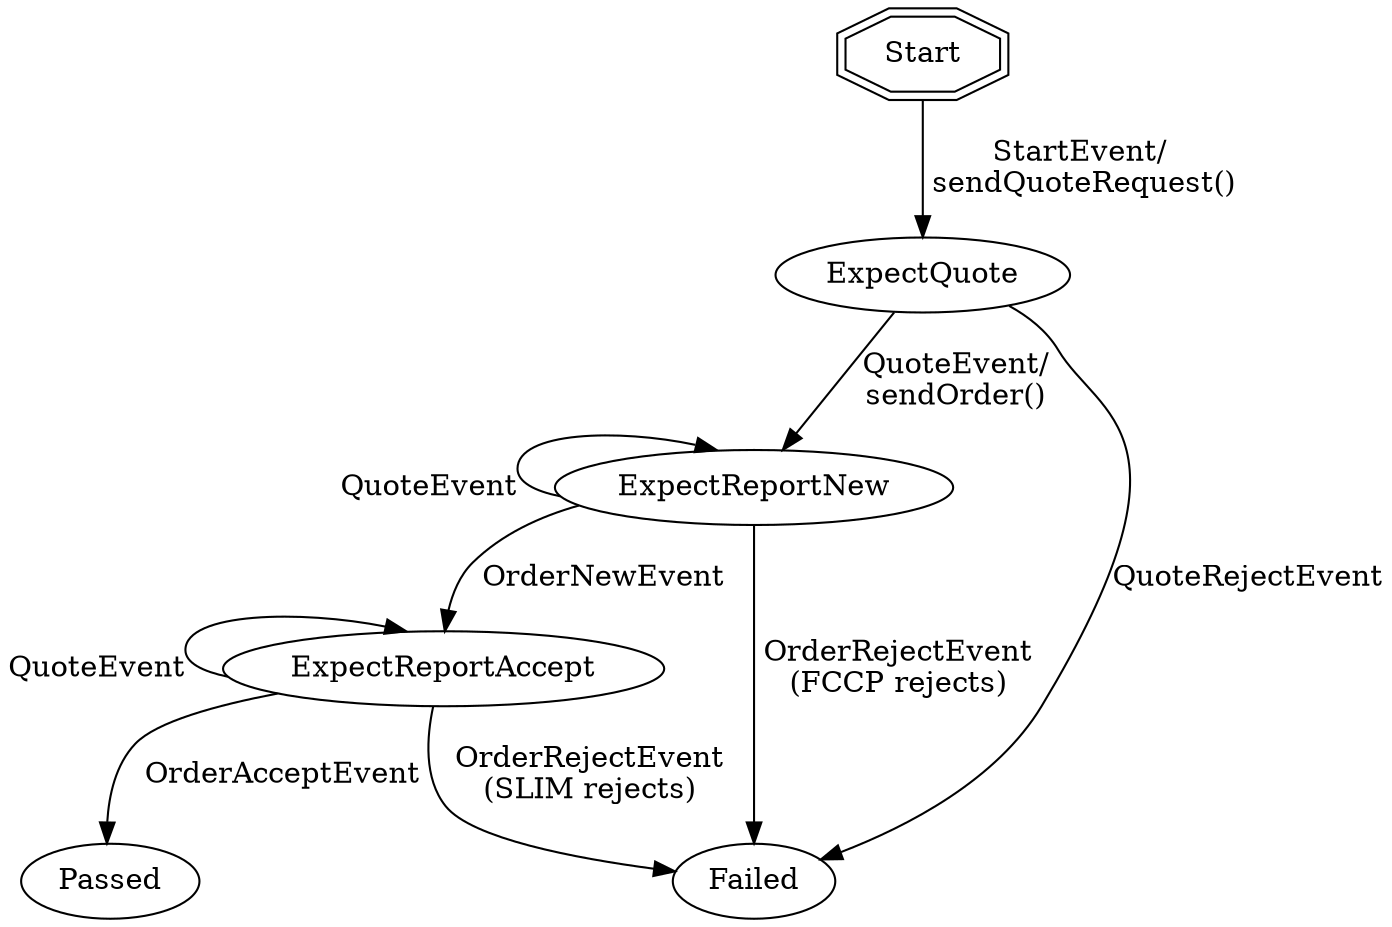 digraph "g" {
  // edge [labelfloat];
  "Start" [shape = doubleoctagon];
  "Start" -> "ExpectQuote" [label="StartEvent/\n sendQuoteRequest()"];
  "ExpectQuote" -> "ExpectReportNew"[label="QuoteEvent/\lsendOrder()"];
  "ExpectQuote" -> "Failed"[label="QuoteRejectEvent"];
  "ExpectReportNew" -> "ExpectReportAccept" [label=" OrderNewEvent"];
  "ExpectReportNew" -> "Failed" [label=" OrderRejectEvent\n (FCCP rejects)"];
  "ExpectReportNew" -> "ExpectReportNew" [label="QuoteEvent", headport="nw"];
  "ExpectReportAccept" -> "Passed" [label=" OrderAcceptEvent"];
  "ExpectReportAccept" -> "Failed" [label=" OrderRejectEvent\n (SLIM rejects)"];
  "ExpectReportAccept" -> "ExpectReportAccept" [label="QuoteEvent", headport="nw"];  
}
